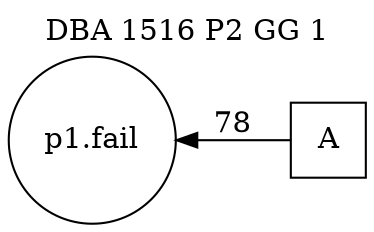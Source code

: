 digraph DBA_1516_P2_GG_1 {
labelloc="tl"
label= " DBA 1516 P2 GG 1 "
rankdir="RL";
graph [ size=" 10 , 10 !"]

"A" [shape="square" label="A"]
"p1.fail" [shape="circle" label="p1.fail"]
"A" -> "p1.fail" [ label=78]
}
